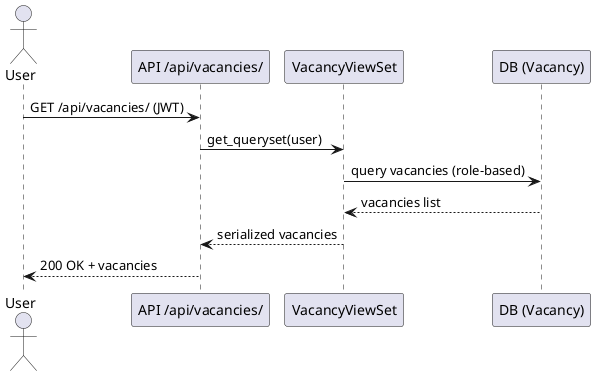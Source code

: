 @startuml
actor User
participant "API /api/vacancies/" as API
participant "VacancyViewSet" as ViewSet
participant "DB (Vacancy)" as DB

User -> API: GET /api/vacancies/ (JWT)
API -> ViewSet: get_queryset(user)
ViewSet -> DB: query vacancies (role-based)
DB --> ViewSet: vacancies list
ViewSet --> API: serialized vacancies
API --> User: 200 OK + vacancies
@enduml 